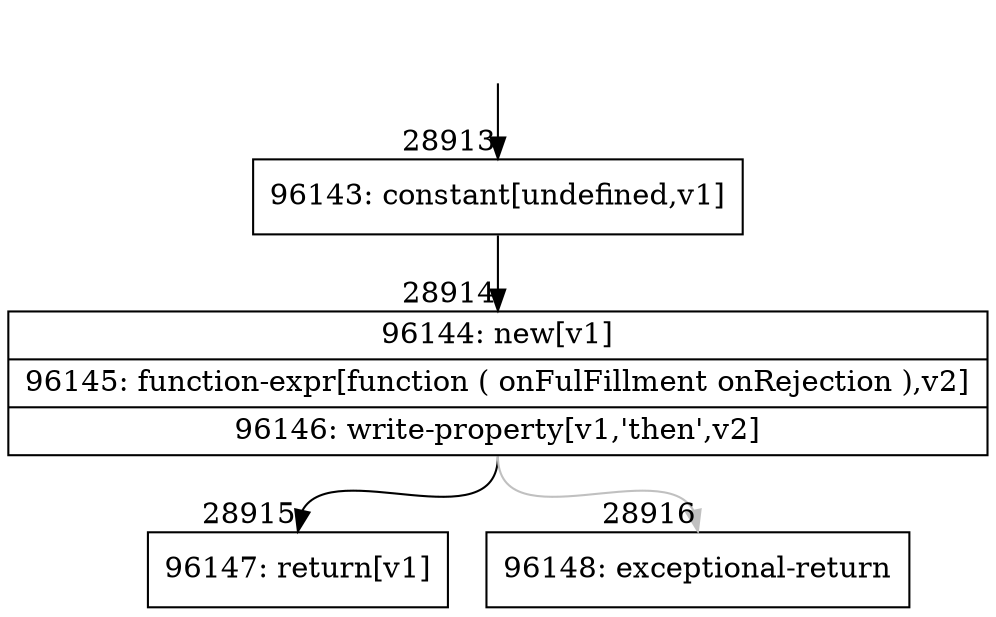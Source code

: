 digraph {
rankdir="TD"
BB_entry2553[shape=none,label=""];
BB_entry2553 -> BB28913 [tailport=s, headport=n, headlabel="    28913"]
BB28913 [shape=record label="{96143: constant[undefined,v1]}" ] 
BB28913 -> BB28914 [tailport=s, headport=n, headlabel="      28914"]
BB28914 [shape=record label="{96144: new[v1]|96145: function-expr[function ( onFulFillment onRejection ),v2]|96146: write-property[v1,'then',v2]}" ] 
BB28914 -> BB28915 [tailport=s, headport=n, headlabel="      28915"]
BB28914 -> BB28916 [tailport=s, headport=n, color=gray, headlabel="      28916"]
BB28915 [shape=record label="{96147: return[v1]}" ] 
BB28916 [shape=record label="{96148: exceptional-return}" ] 
//#$~ 51791
}
